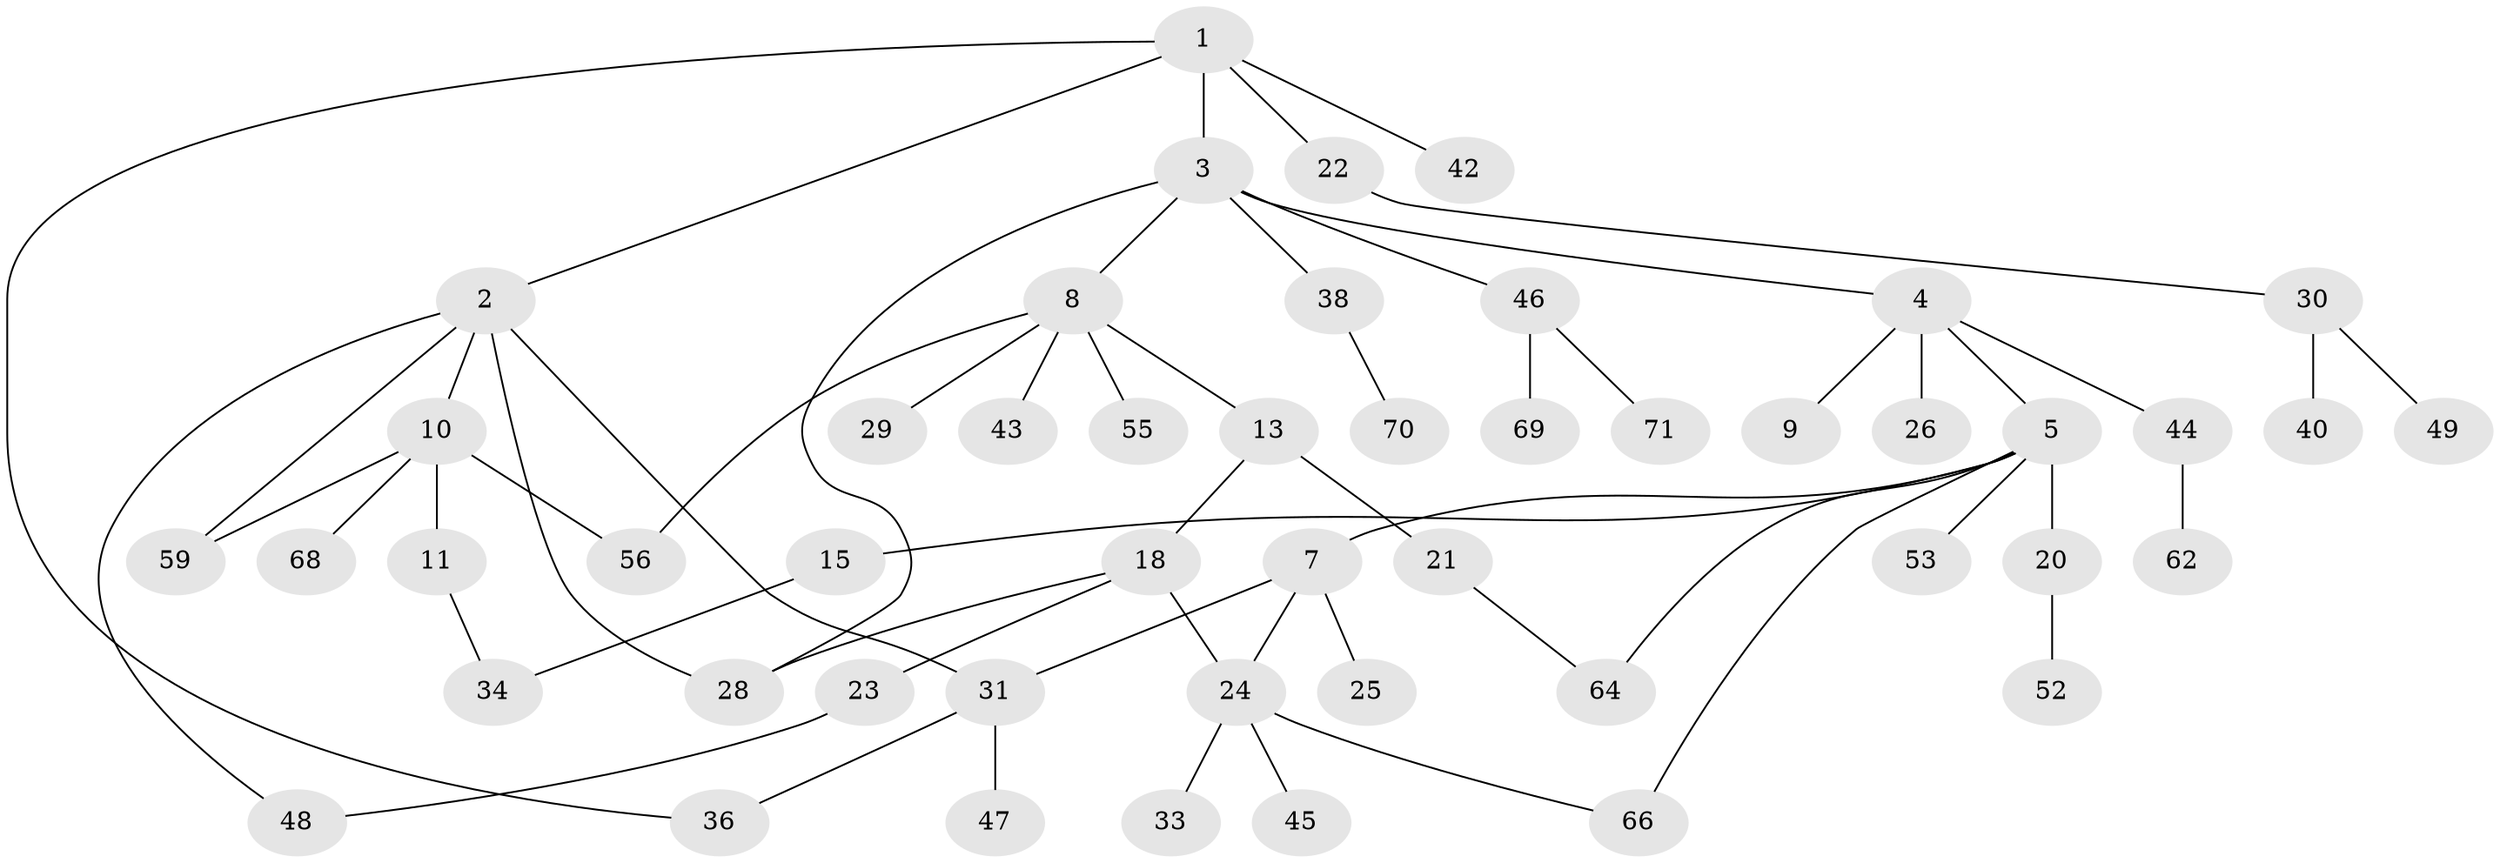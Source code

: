 // Generated by graph-tools (version 1.1) at 2025/51/02/27/25 19:51:41]
// undirected, 49 vertices, 59 edges
graph export_dot {
graph [start="1"]
  node [color=gray90,style=filled];
  1 [super="+16"];
  2 [super="+27"];
  3 [super="+14"];
  4 [super="+17"];
  5 [super="+6"];
  7 [super="+60"];
  8 [super="+35"];
  9;
  10 [super="+12"];
  11 [super="+19"];
  13 [super="+50"];
  15 [super="+63"];
  18 [super="+54"];
  20 [super="+41"];
  21 [super="+57"];
  22;
  23;
  24 [super="+32"];
  25;
  26 [super="+51"];
  28 [super="+67"];
  29 [super="+39"];
  30;
  31;
  33;
  34 [super="+58"];
  36 [super="+37"];
  38;
  40;
  42;
  43;
  44;
  45;
  46 [super="+61"];
  47;
  48 [super="+65"];
  49;
  52;
  53;
  55;
  56;
  59;
  62;
  64;
  66;
  68;
  69;
  70;
  71;
  1 -- 2;
  1 -- 3;
  1 -- 22;
  1 -- 36;
  1 -- 42;
  2 -- 10;
  2 -- 28;
  2 -- 31;
  2 -- 48;
  2 -- 59;
  3 -- 4;
  3 -- 8;
  3 -- 28;
  3 -- 38;
  3 -- 46;
  4 -- 5;
  4 -- 9;
  4 -- 44;
  4 -- 26;
  5 -- 7;
  5 -- 15;
  5 -- 20;
  5 -- 66;
  5 -- 64;
  5 -- 53;
  7 -- 25;
  7 -- 31;
  7 -- 24;
  8 -- 13;
  8 -- 29;
  8 -- 56;
  8 -- 43;
  8 -- 55;
  10 -- 11;
  10 -- 56;
  10 -- 59;
  10 -- 68;
  11 -- 34;
  13 -- 18;
  13 -- 21;
  15 -- 34;
  18 -- 23;
  18 -- 24;
  18 -- 28;
  20 -- 52;
  21 -- 64;
  22 -- 30;
  23 -- 48;
  24 -- 33;
  24 -- 45;
  24 -- 66;
  30 -- 40;
  30 -- 49;
  31 -- 47;
  31 -- 36;
  38 -- 70;
  44 -- 62;
  46 -- 69;
  46 -- 71;
}
